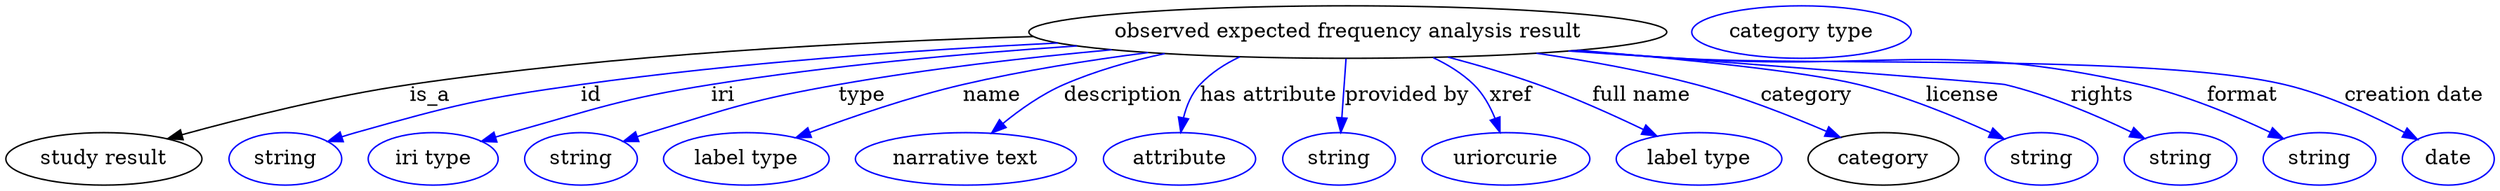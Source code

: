 digraph {
	graph [bb="0,0,1697.1,123"];
	node [label="\N"];
	"observed expected frequency analysis result"	[height=0.5,
		label="observed expected frequency analysis result",
		pos="913.94,105",
		width=6.0481];
	"study result"	[height=0.5,
		pos="66.944,18",
		width=1.8596];
	"observed expected frequency analysis result" -> "study result"	[label=is_a,
		lp="289.94,61.5",
		pos="e,110.53,31.857 699.23,101.84 575.01,98.189 416.04,89.43 275.94,69 222.28,61.175 162.18,46.117 120.25,34.563"];
	id	[color=blue,
		height=0.5,
		label=string,
		pos="189.94,18",
		width=1.0652];
	"observed expected frequency analysis result" -> id	[color=blue,
		label=id,
		lp="401.94,61.5",
		pos="e,218.94,29.966 717.35,97.228 620.03,92.229 500.95,83.642 394.94,69 324.31,59.244 306.59,55.278 237.94,36 234.84,35.128 231.64,34.158 \
228.44,33.138",
		style=solid];
	iri	[color=blue,
		height=0.5,
		label="iri type",
		pos="290.94,18",
		width=1.2277];
	"observed expected frequency analysis result" -> iri	[color=blue,
		label=iri,
		lp="488.94,61.5",
		pos="e,324.49,29.97 729.08,95.481 652.03,90.269 561.83,81.999 480.94,69 429.78,60.777 372.43,44.705 334.25,32.996",
		style=solid];
	type	[color=blue,
		height=0.5,
		label=string,
		pos="391.94,18",
		width=1.0652];
	"observed expected frequency analysis result" -> type	[color=blue,
		label=type,
		lp="582.94,61.5",
		pos="e,420.88,29.953 752.57,92.849 693.86,87.445 627.15,79.733 566.94,69 509.11,58.689 495.07,53.344 438.94,36 436.18,35.147 433.35,34.229 \
430.5,33.277",
		style=solid];
	name	[color=blue,
		height=0.5,
		label="label type",
		pos="504.94,18",
		width=1.5707];
	"observed expected frequency analysis result" -> name	[color=blue,
		label=name,
		lp="670.94,61.5",
		pos="e,538.32,32.545 776.85,90.959 736.03,85.681 691.41,78.523 650.94,69 615.45,60.646 576.42,47.041 547.66,36.13",
		style=solid];
	description	[color=blue,
		height=0.5,
		label="narrative text",
		pos="654.94,18",
		width=2.0943];
	"observed expected frequency analysis result" -> description	[color=blue,
		label=description,
		lp="760.44,61.5",
		pos="e,671.93,35.762 787.9,90.294 764.71,85.266 741.14,78.393 719.94,69 705.38,62.549 691.14,52.19 679.71,42.57",
		style=solid];
	"has attribute"	[color=blue,
		height=0.5,
		label=attribute,
		pos="799.94,18",
		width=1.4443];
	"observed expected frequency analysis result" -> "has attribute"	[color=blue,
		label="has attribute",
		lp="859.94,61.5",
		pos="e,800.43,36.228 839.76,88.008 829.74,83.237 820.37,77.043 812.94,69 807.21,62.793 803.94,54.382 802.09,46.23",
		style=solid];
	"provided by"	[color=blue,
		height=0.5,
		label=string,
		pos="907.94,18",
		width=1.0652];
	"observed expected frequency analysis result" -> "provided by"	[color=blue,
		label="provided by",
		lp="954.44,61.5",
		pos="e,909.16,36.175 912.73,86.799 911.91,75.163 910.81,59.548 909.87,46.237",
		style=solid];
	xref	[color=blue,
		height=0.5,
		label=uriorcurie,
		pos="1021.9,18",
		width=1.5887];
	"observed expected frequency analysis result" -> xref	[color=blue,
		label=xref,
		lp="1025.4,61.5",
		pos="e,1017.9,36.207 972.25,87.46 982.33,82.693 992.09,76.642 999.94,69 1006.5,62.632 1011.2,53.979 1014.6,45.661",
		style=solid];
	"full name"	[color=blue,
		height=0.5,
		label="label type",
		pos="1153.9,18",
		width=1.5707];
	"observed expected frequency analysis result" -> "full name"	[color=blue,
		label="full name",
		lp="1114.4,61.5",
		pos="e,1125.1,33.699 982.4,87.816 1002.4,82.476 1024.3,76.071 1043.9,69 1068.4,60.207 1095,48.2 1115.9,38.157",
		style=solid];
	category	[height=0.5,
		pos="1279.9,18",
		width=1.4263];
	"observed expected frequency analysis result" -> category	[color=blue,
		label=category,
		lp="1227.4,61.5",
		pos="e,1250.3,32.787 1042.9,90.465 1078.5,85.258 1117,78.259 1151.9,69 1182.6,60.875 1215.9,47.716 1240.9,36.937",
		style=solid];
	license	[color=blue,
		height=0.5,
		label=string,
		pos="1387.9,18",
		width=1.0652];
	"observed expected frequency analysis result" -> license	[color=blue,
		label=license,
		lp="1333.9,61.5",
		pos="e,1362.3,31.732 1071,92.535 1145.9,86.201 1226.9,77.838 1262.9,69 1294.4,61.292 1328.4,47.274 1353,36.038",
		style=solid];
	rights	[color=blue,
		height=0.5,
		label=string,
		pos="1482.9,18",
		width=1.0652];
	"observed expected frequency analysis result" -> rights	[color=blue,
		label=rights,
		lp="1429.4,61.5",
		pos="e,1458.4,31.928 1068,92.274 1196.5,82.449 1359.3,69.884 1362.9,69 1393.2,61.709 1425.7,47.751 1449.3,36.432",
		style=solid];
	format	[color=blue,
		height=0.5,
		label=string,
		pos="1577.9,18",
		width=1.0652];
	"observed expected frequency analysis result" -> format	[color=blue,
		label=format,
		lp="1525.4,61.5",
		pos="e,1553.3,31.853 1066.5,92.15 1091,90.35 1116.2,88.572 1139.9,87 1279.9,77.74 1318.1,99.82 1454.9,69 1486.3,61.933 1520,47.724 1544.2,\
36.253",
		style=solid];
	"creation date"	[color=blue,
		height=0.5,
		label=date,
		pos="1665.9,18",
		width=0.86659];
	"observed expected frequency analysis result" -> "creation date"	[color=blue,
		label="creation date",
		lp="1642.4,61.5",
		pos="e,1644.9,31.294 1064.6,91.998 1089.8,90.187 1115.6,88.445 1139.9,87 1231.9,81.546 1464.3,90.143 1553.9,69 1583.1,62.112 1614.1,47.664 \
1636.1,36.062",
		style=solid];
	"named thing_category"	[color=blue,
		height=0.5,
		label="category type",
		pos="1223.9,105",
		width=2.0762];
}
